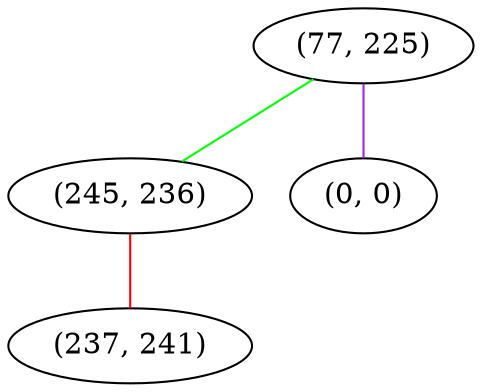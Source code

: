 graph "" {
"(77, 225)";
"(245, 236)";
"(0, 0)";
"(237, 241)";
"(77, 225)" -- "(245, 236)"  [color=green, key=0, weight=2];
"(77, 225)" -- "(0, 0)"  [color=purple, key=0, weight=4];
"(245, 236)" -- "(237, 241)"  [color=red, key=0, weight=1];
}
